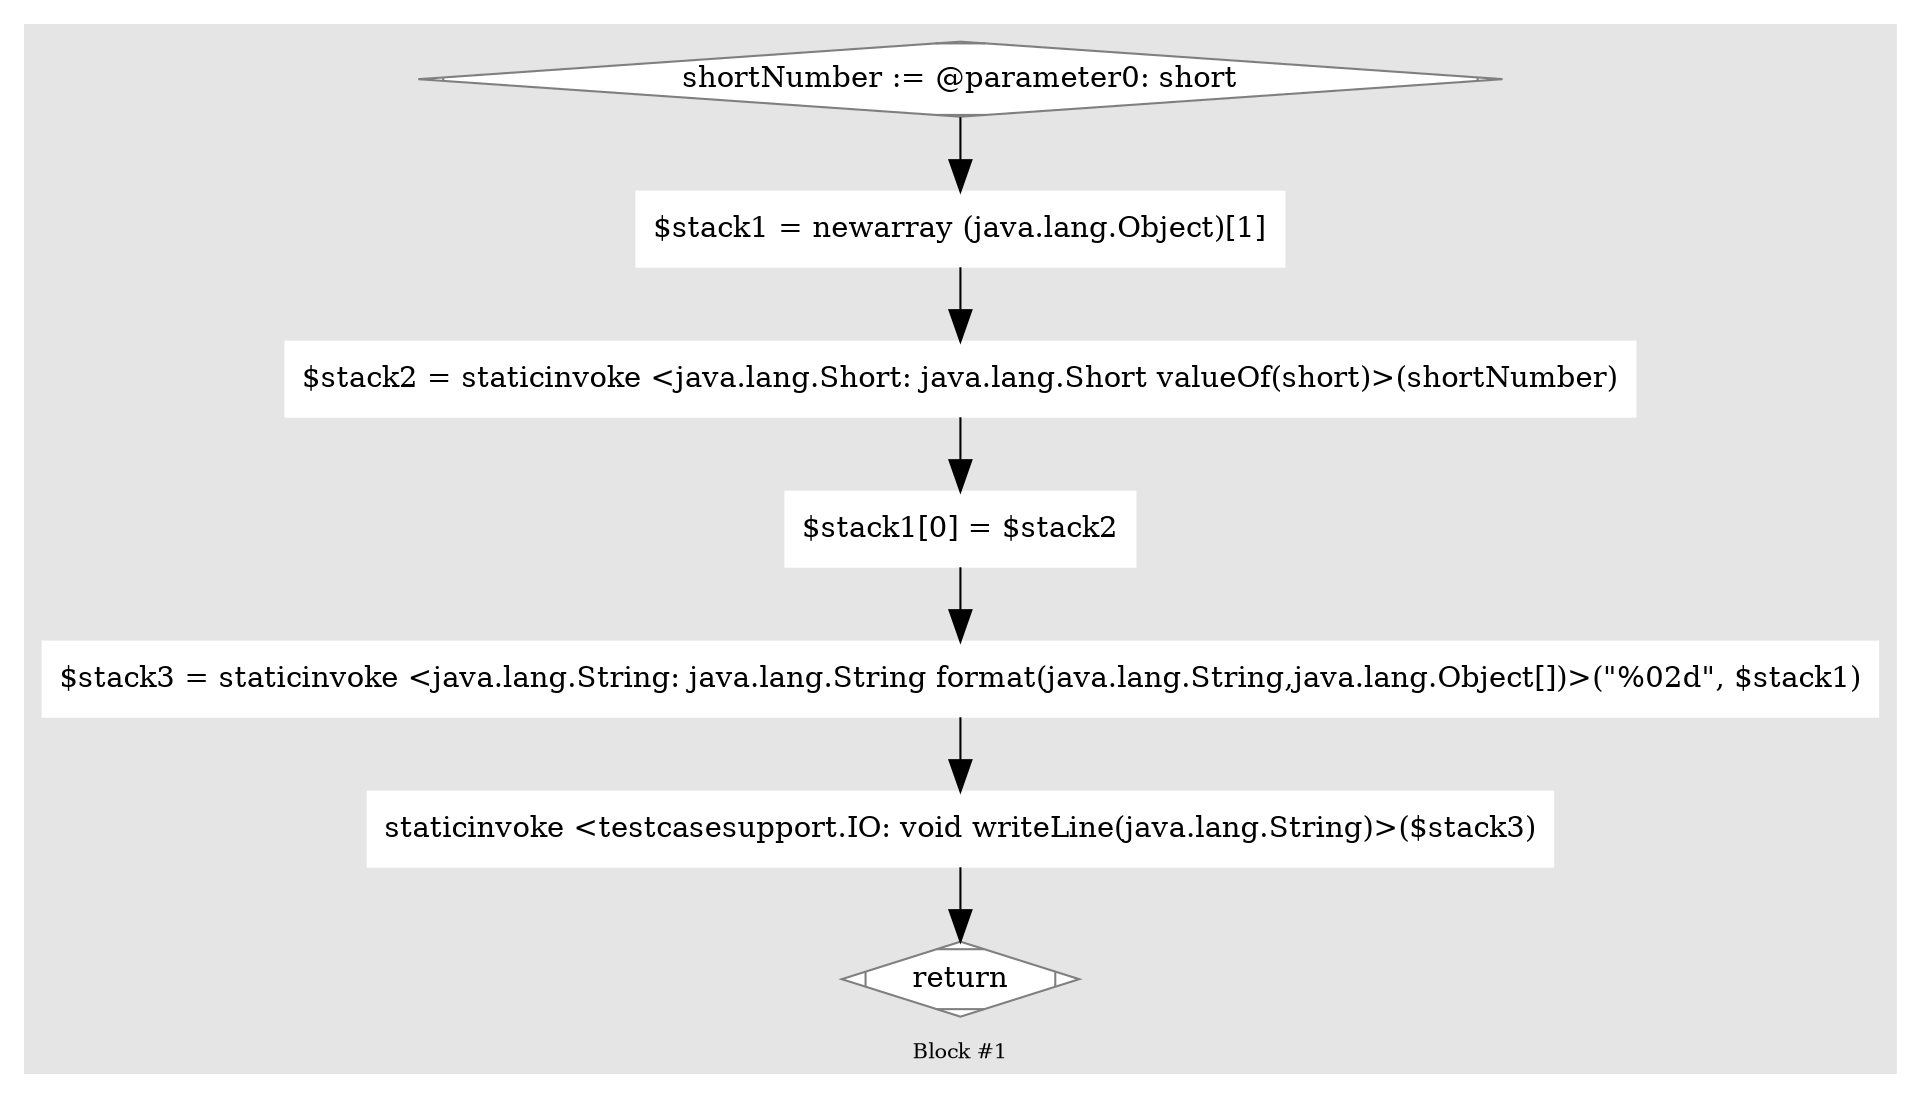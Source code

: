 digraph G {
	compound=true
	labelloc=b
	style=filled
	color=gray90
	node [shape=box,style=filled,color=white]
	edge [fontsize=10,arrowsize=1.5,fontcolor=grey40]
	fontsize=10

//  lines [57: 58] 
	subgraph cluster_1032581 { 
		label = "Block #1"
		16008843[label="shortNumber := @parameter0: short",shape=Mdiamond,color=grey50,fillcolor=white]
		4319906[label="$stack1 = newarray (java.lang.Object)[1]"]
		27073049[label="$stack2 = staticinvoke &lt;java.lang.Short: java.lang.Short valueOf(short)&gt;(shortNumber)"]
		8631303[label="$stack1[0] = $stack2"]
		9690517[label="$stack3 = staticinvoke &lt;java.lang.String: java.lang.String format(java.lang.String,java.lang.Object[])&gt;(&quot;%02d&quot;, $stack1)"]
		23211999[label="staticinvoke &lt;testcasesupport.IO: void writeLine(java.lang.String)&gt;($stack3)"]
		18934701[label="return",shape=Mdiamond,color=grey50,fillcolor=white]

		16008843 -> 4319906 -> 27073049 -> 8631303 -> 9690517 -> 23211999 -> 18934701
	}

}